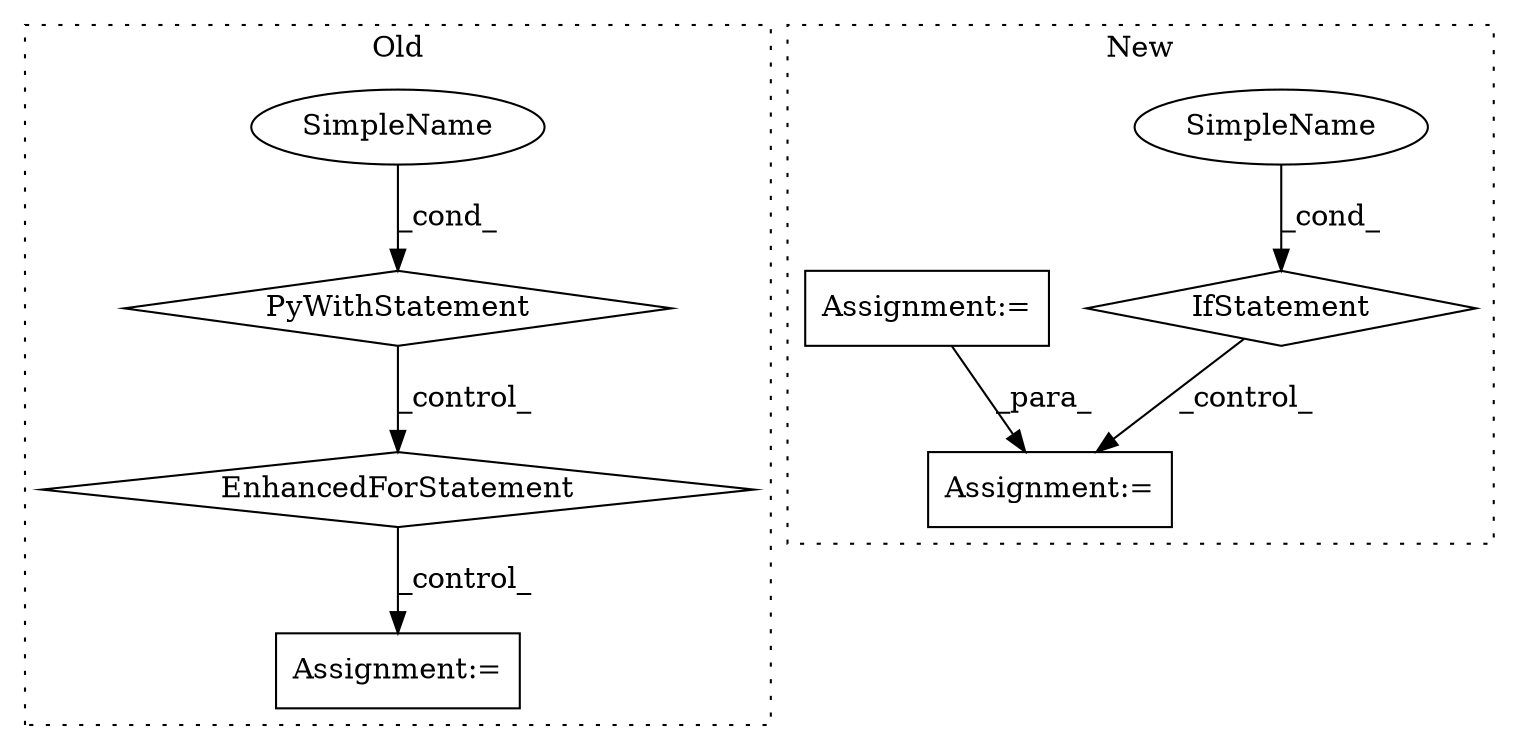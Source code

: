 digraph G {
subgraph cluster0 {
1 [label="PyWithStatement" a="104" s="12021,12061" l="10,2" shape="diamond"];
3 [label="Assignment:=" a="7" s="12672" l="1" shape="box"];
4 [label="SimpleName" a="42" s="" l="" shape="ellipse"];
8 [label="EnhancedForStatement" a="70" s="12182,12295" l="73,2" shape="diamond"];
label = "Old";
style="dotted";
}
subgraph cluster1 {
2 [label="IfStatement" a="25" s="12555,12579" l="4,2" shape="diamond"];
5 [label="Assignment:=" a="7" s="12599" l="1" shape="box"];
6 [label="SimpleName" a="42" s="" l="" shape="ellipse"];
7 [label="Assignment:=" a="7" s="12265" l="1" shape="box"];
label = "New";
style="dotted";
}
1 -> 8 [label="_control_"];
2 -> 5 [label="_control_"];
4 -> 1 [label="_cond_"];
6 -> 2 [label="_cond_"];
7 -> 5 [label="_para_"];
8 -> 3 [label="_control_"];
}
